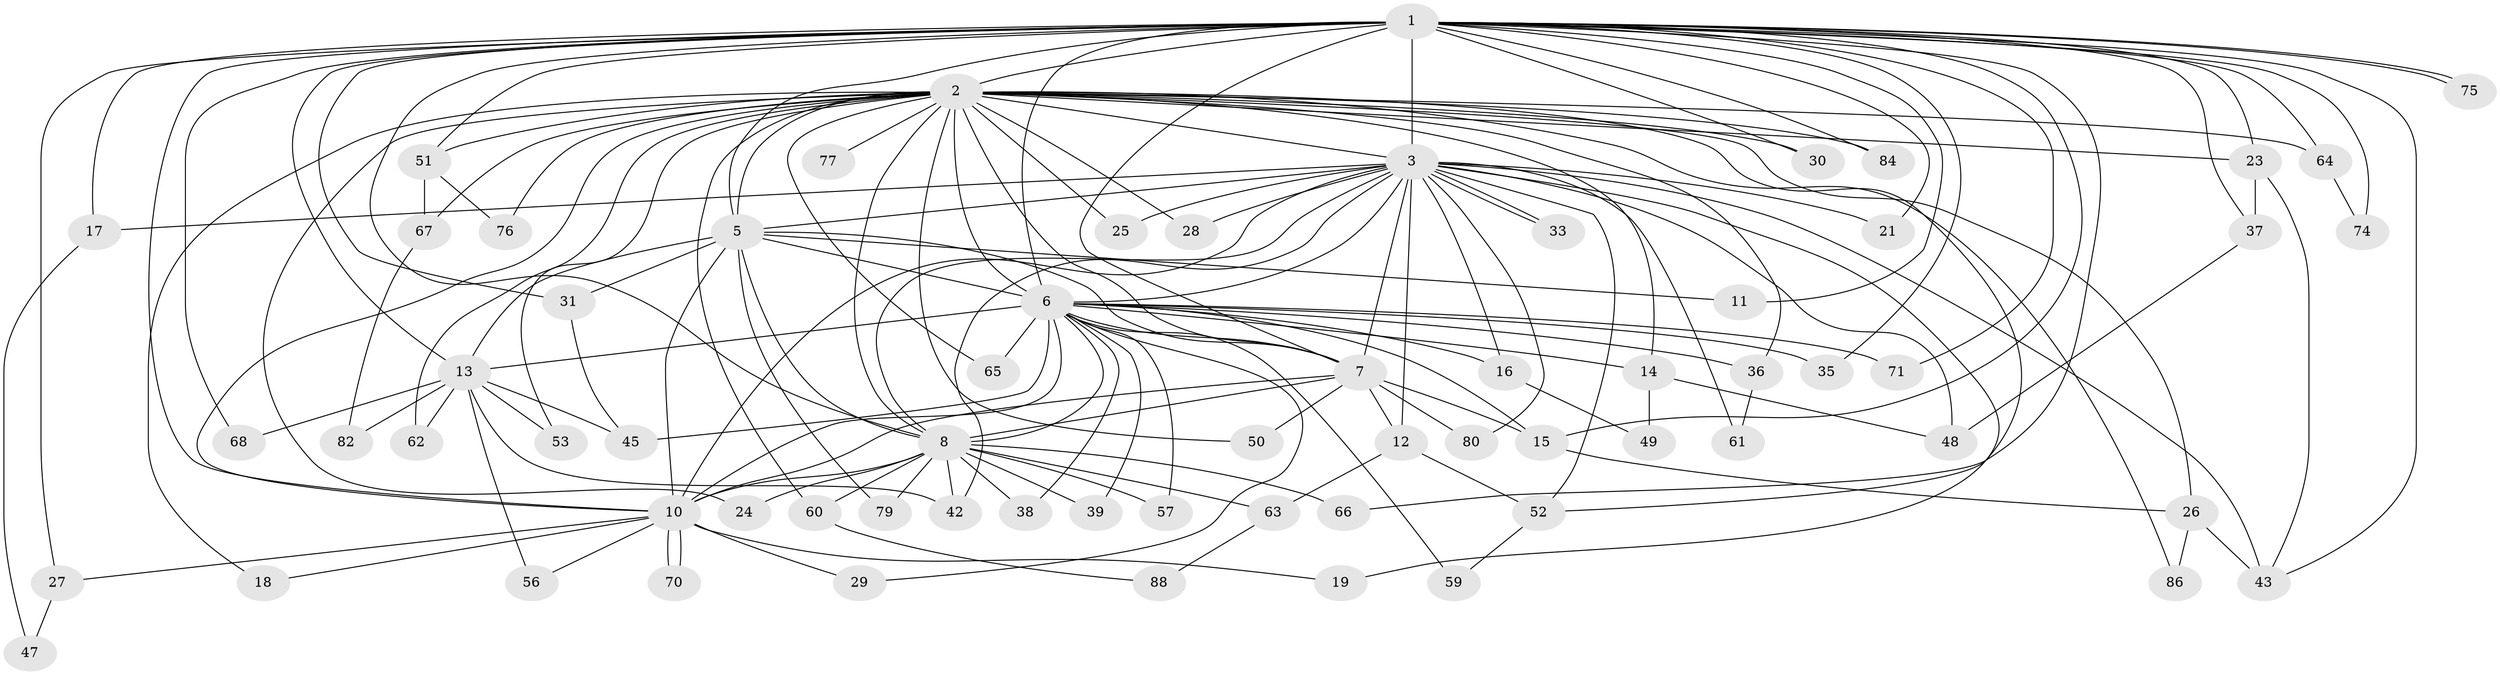 // Generated by graph-tools (version 1.1) at 2025/51/02/27/25 19:51:43]
// undirected, 67 vertices, 153 edges
graph export_dot {
graph [start="1"]
  node [color=gray90,style=filled];
  1 [super="+34"];
  2 [super="+4"];
  3 [super="+85"];
  5 [super="+73"];
  6 [super="+9"];
  7 [super="+41"];
  8 [super="+20"];
  10 [super="+81"];
  11;
  12 [super="+40"];
  13 [super="+32"];
  14 [super="+72"];
  15 [super="+44"];
  16;
  17 [super="+22"];
  18;
  19;
  21;
  23;
  24;
  25;
  26 [super="+46"];
  27;
  28;
  29;
  30;
  31;
  33;
  35;
  36;
  37;
  38;
  39 [super="+78"];
  42 [super="+83"];
  43 [super="+54"];
  45 [super="+69"];
  47;
  48 [super="+55"];
  49;
  50;
  51 [super="+87"];
  52 [super="+58"];
  53;
  56;
  57;
  59;
  60;
  61;
  62;
  63;
  64;
  65;
  66;
  67;
  68;
  70;
  71;
  74;
  75;
  76;
  77;
  79;
  80;
  82;
  84;
  86;
  88;
  1 -- 2 [weight=2];
  1 -- 3 [weight=2];
  1 -- 5;
  1 -- 6 [weight=2];
  1 -- 7;
  1 -- 8;
  1 -- 10;
  1 -- 11;
  1 -- 13;
  1 -- 15;
  1 -- 17;
  1 -- 21;
  1 -- 23;
  1 -- 27;
  1 -- 30;
  1 -- 31;
  1 -- 35;
  1 -- 43;
  1 -- 51;
  1 -- 64;
  1 -- 66;
  1 -- 68;
  1 -- 71;
  1 -- 74;
  1 -- 75;
  1 -- 75;
  1 -- 84;
  1 -- 37;
  2 -- 3 [weight=2];
  2 -- 5 [weight=2];
  2 -- 6 [weight=4];
  2 -- 7 [weight=2];
  2 -- 8 [weight=2];
  2 -- 10 [weight=2];
  2 -- 14;
  2 -- 18;
  2 -- 23;
  2 -- 26;
  2 -- 28 [weight=2];
  2 -- 30;
  2 -- 50;
  2 -- 51;
  2 -- 52;
  2 -- 53;
  2 -- 62;
  2 -- 64;
  2 -- 77 [weight=2];
  2 -- 84;
  2 -- 65;
  2 -- 67;
  2 -- 76;
  2 -- 86;
  2 -- 24;
  2 -- 25;
  2 -- 36;
  2 -- 60;
  3 -- 5;
  3 -- 6 [weight=2];
  3 -- 7 [weight=2];
  3 -- 8;
  3 -- 10;
  3 -- 12 [weight=2];
  3 -- 16;
  3 -- 17 [weight=2];
  3 -- 19;
  3 -- 21;
  3 -- 25;
  3 -- 33;
  3 -- 33;
  3 -- 43;
  3 -- 48 [weight=2];
  3 -- 61;
  3 -- 80;
  3 -- 52;
  3 -- 42;
  3 -- 28;
  5 -- 6 [weight=2];
  5 -- 7;
  5 -- 8;
  5 -- 10;
  5 -- 11;
  5 -- 31;
  5 -- 13;
  5 -- 79;
  6 -- 7 [weight=2];
  6 -- 8 [weight=2];
  6 -- 10 [weight=2];
  6 -- 29;
  6 -- 38;
  6 -- 45;
  6 -- 57;
  6 -- 65;
  6 -- 71;
  6 -- 13 [weight=2];
  6 -- 14;
  6 -- 16;
  6 -- 35;
  6 -- 36;
  6 -- 39;
  6 -- 59;
  6 -- 15;
  7 -- 8 [weight=2];
  7 -- 10;
  7 -- 12;
  7 -- 15;
  7 -- 50;
  7 -- 80;
  8 -- 10;
  8 -- 24;
  8 -- 38;
  8 -- 39 [weight=2];
  8 -- 42;
  8 -- 57;
  8 -- 60;
  8 -- 63;
  8 -- 66;
  8 -- 79;
  10 -- 18;
  10 -- 19;
  10 -- 27;
  10 -- 29;
  10 -- 56;
  10 -- 70 [weight=2];
  10 -- 70;
  12 -- 52;
  12 -- 63;
  13 -- 42;
  13 -- 45;
  13 -- 53;
  13 -- 56;
  13 -- 62;
  13 -- 82;
  13 -- 68;
  14 -- 49;
  14 -- 48;
  15 -- 26;
  16 -- 49;
  17 -- 47;
  23 -- 37;
  23 -- 43;
  26 -- 86;
  26 -- 43;
  27 -- 47;
  31 -- 45;
  36 -- 61;
  37 -- 48;
  51 -- 67;
  51 -- 76;
  52 -- 59;
  60 -- 88;
  63 -- 88;
  64 -- 74;
  67 -- 82;
}
